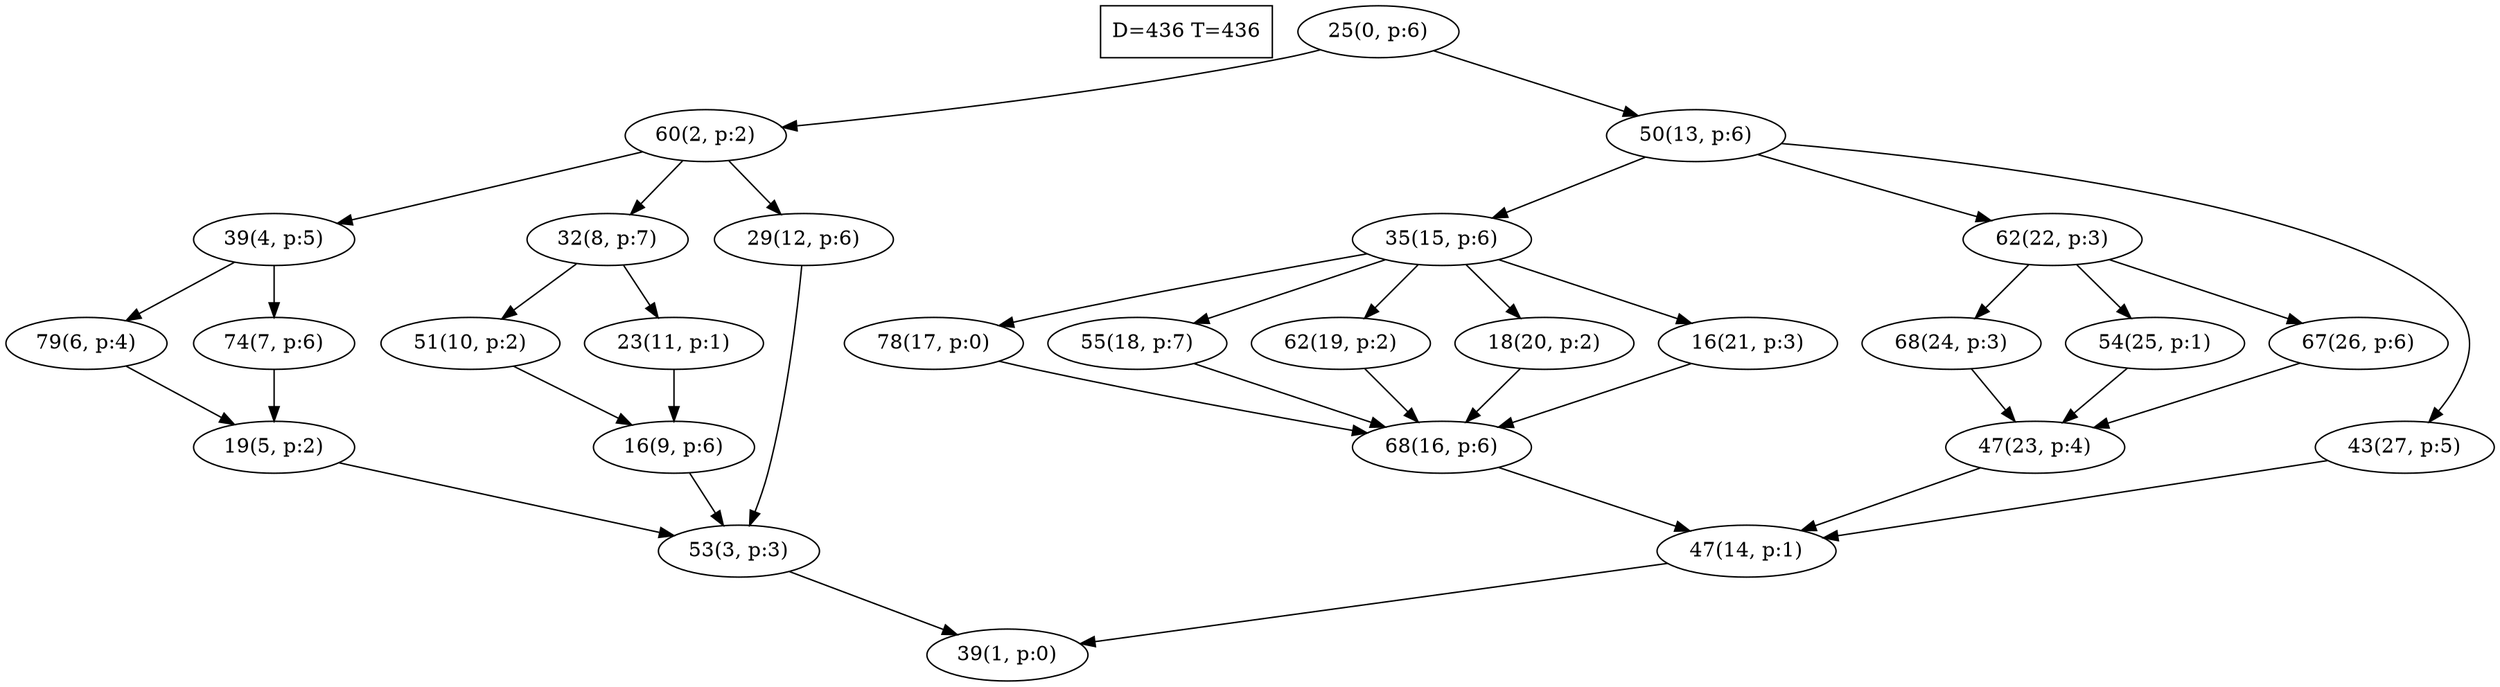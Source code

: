 digraph Task {
i [shape=box, label="D=436 T=436"]; 
0 [label="25(0, p:6)"];
1 [label="39(1, p:0)"];
2 [label="60(2, p:2)"];
3 [label="53(3, p:3)"];
4 [label="39(4, p:5)"];
5 [label="19(5, p:2)"];
6 [label="79(6, p:4)"];
7 [label="74(7, p:6)"];
8 [label="32(8, p:7)"];
9 [label="16(9, p:6)"];
10 [label="51(10, p:2)"];
11 [label="23(11, p:1)"];
12 [label="29(12, p:6)"];
13 [label="50(13, p:6)"];
14 [label="47(14, p:1)"];
15 [label="35(15, p:6)"];
16 [label="68(16, p:6)"];
17 [label="78(17, p:0)"];
18 [label="55(18, p:7)"];
19 [label="62(19, p:2)"];
20 [label="18(20, p:2)"];
21 [label="16(21, p:3)"];
22 [label="62(22, p:3)"];
23 [label="47(23, p:4)"];
24 [label="68(24, p:3)"];
25 [label="54(25, p:1)"];
26 [label="67(26, p:6)"];
27 [label="43(27, p:5)"];
0 -> 2;
0 -> 13;
2 -> 4;
2 -> 8;
2 -> 12;
3 -> 1;
4 -> 6;
4 -> 7;
5 -> 3;
6 -> 5;
7 -> 5;
8 -> 10;
8 -> 11;
9 -> 3;
10 -> 9;
11 -> 9;
12 -> 3;
13 -> 15;
13 -> 22;
13 -> 27;
14 -> 1;
15 -> 17;
15 -> 18;
15 -> 19;
15 -> 20;
15 -> 21;
16 -> 14;
17 -> 16;
18 -> 16;
19 -> 16;
20 -> 16;
21 -> 16;
22 -> 24;
22 -> 25;
22 -> 26;
23 -> 14;
24 -> 23;
25 -> 23;
26 -> 23;
27 -> 14;
}